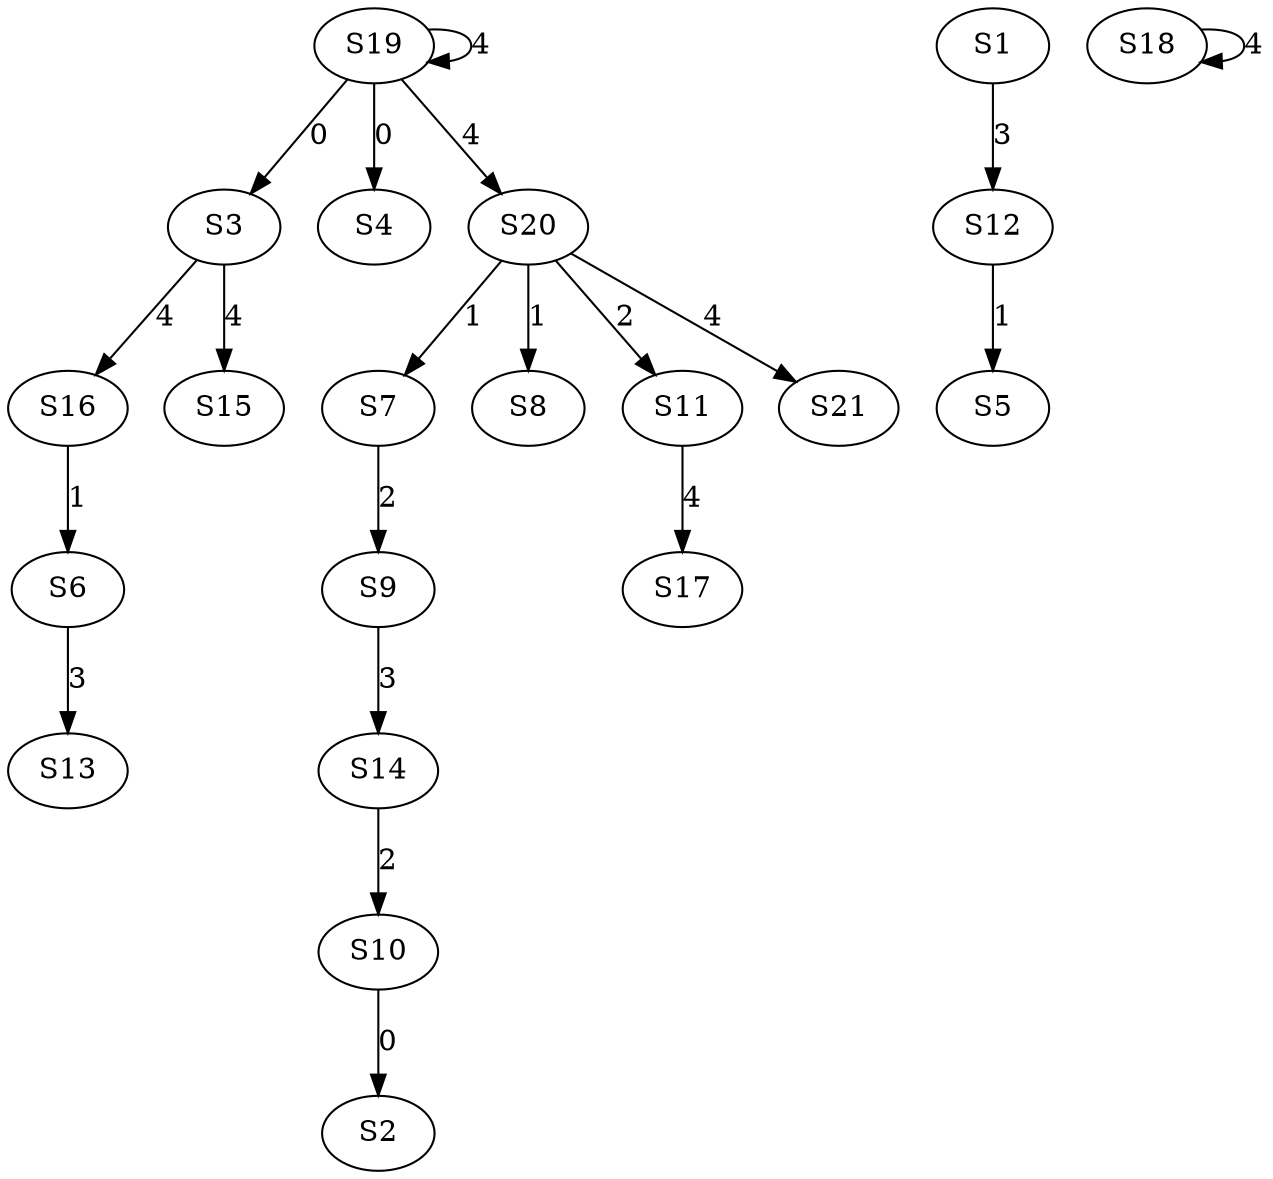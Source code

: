 strict digraph {
	S10 -> S2 [ label = 0 ];
	S19 -> S3 [ label = 0 ];
	S19 -> S4 [ label = 0 ];
	S12 -> S5 [ label = 1 ];
	S16 -> S6 [ label = 1 ];
	S20 -> S7 [ label = 1 ];
	S20 -> S8 [ label = 1 ];
	S7 -> S9 [ label = 2 ];
	S14 -> S10 [ label = 2 ];
	S20 -> S11 [ label = 2 ];
	S1 -> S12 [ label = 3 ];
	S6 -> S13 [ label = 3 ];
	S9 -> S14 [ label = 3 ];
	S3 -> S15 [ label = 4 ];
	S3 -> S16 [ label = 4 ];
	S11 -> S17 [ label = 4 ];
	S18 -> S18 [ label = 4 ];
	S19 -> S19 [ label = 4 ];
	S19 -> S20 [ label = 4 ];
	S20 -> S21 [ label = 4 ];
}